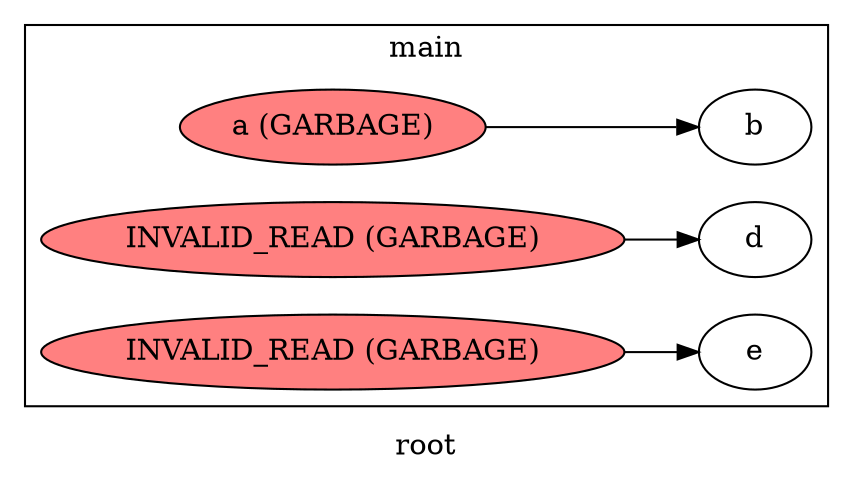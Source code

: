digraph G
{
rankdir=LR;
label = "root";
subgraph cluster_1 {
label = "main";
parent = "G";
startinglines = "2_7_7";
	node_000001 [ label = "b", startingline=10 ]
	node_000002 [ label = "a (GARBAGE)", style=filled, fillcolor="#FF8080", startinglines=10 ]
	node_000003 [ label = "INVALID_READ (GARBAGE)", style=filled, fillcolor="#FF8080", startinglines=12 ]
	node_000004 [ label = "d", startingline=12 ]
	node_000005 [ label = "INVALID_READ (GARBAGE)", style=filled, fillcolor="#FF8080", startinglines=14 ]
	node_000006 [ label = "e", startingline=14 ]
}
	node_000002 -> node_000001
	node_000003 -> node_000004
	node_000005 -> node_000006
}
